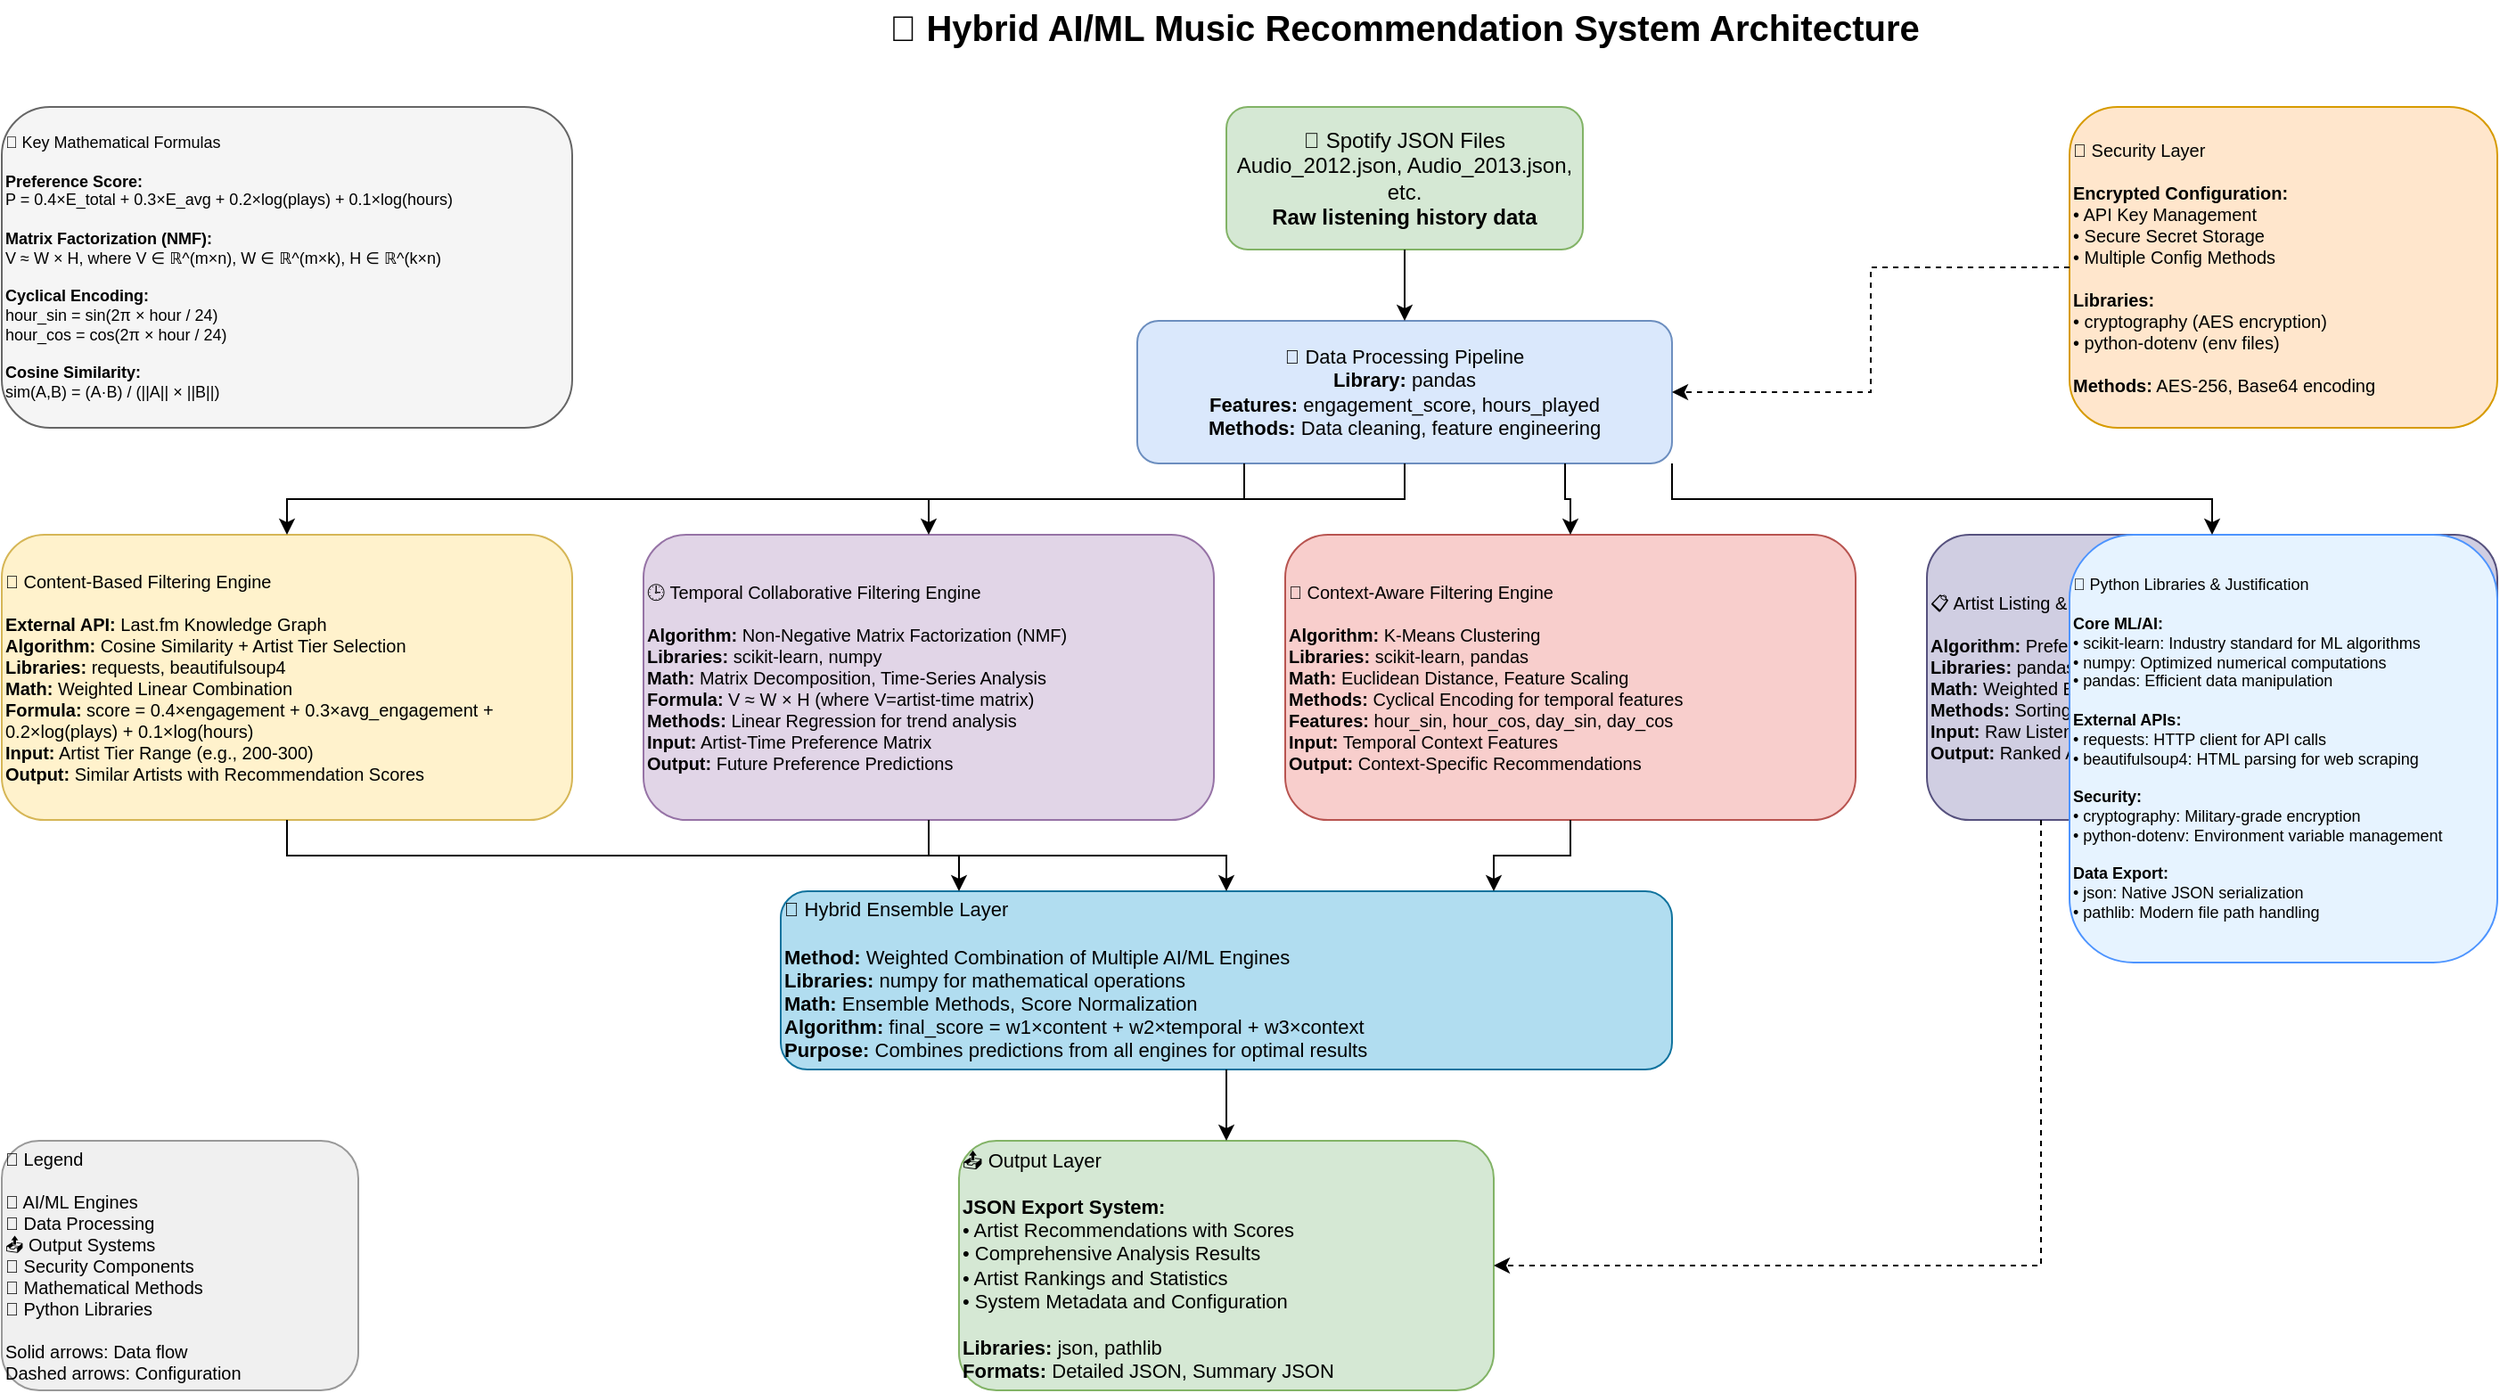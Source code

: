 <?xml version="1.0" encoding="UTF-8"?>
<mxfile version="24.7.17">
  <diagram name="Music-Recommendation-Architecture" id="music-rec-arch">
    <mxGraphModel dx="1422" dy="794" grid="1" gridSize="10" guides="1" tooltips="1" connect="1" arrows="1" fold="1" page="1" pageScale="1" pageWidth="1654" pageHeight="1169" math="0" shadow="0">
      <root>
        <mxCell id="0" />
        <mxCell id="1" parent="0" />
        
        <!-- Title -->
        <mxCell id="title" value="🎵 Hybrid AI/ML Music Recommendation System Architecture" style="text;html=1;strokeColor=none;fillColor=none;align=center;verticalAlign=middle;whiteSpace=wrap;rounded=0;fontSize=20;fontStyle=1;" vertex="1" parent="1">
          <mxGeometry x="527" y="20" width="600" height="30" as="geometry" />
        </mxCell>
        
        <!-- Data Input Layer -->
        <mxCell id="data-input" value="📁 Spotify JSON Files&lt;br&gt;Audio_2012.json, Audio_2013.json, etc.&lt;br&gt;&lt;b&gt;Raw listening history data&lt;/b&gt;" style="rounded=1;whiteSpace=wrap;html=1;fillColor=#d5e8d4;strokeColor=#82b366;fontSize=12;" vertex="1" parent="1">
          <mxGeometry x="727" y="80" width="200" height="80" as="geometry" />
        </mxCell>
        
        <!-- Data Processing Pipeline -->
        <mxCell id="data-processing" value="🔧 Data Processing Pipeline&lt;br&gt;&lt;b&gt;Library:&lt;/b&gt; pandas&lt;br&gt;&lt;b&gt;Features:&lt;/b&gt; engagement_score, hours_played&lt;br&gt;&lt;b&gt;Methods:&lt;/b&gt; Data cleaning, feature engineering" style="rounded=1;whiteSpace=wrap;html=1;fillColor=#dae8fc;strokeColor=#6c8ebf;fontSize=11;" vertex="1" parent="1">
          <mxGeometry x="677" y="200" width="300" height="80" as="geometry" />
        </mxCell>
        
        <!-- Content-Based Filtering Engine -->
        <mxCell id="content-engine" value="🎯 Content-Based Filtering Engine&lt;br&gt;&lt;br&gt;&lt;b&gt;External API:&lt;/b&gt; Last.fm Knowledge Graph&lt;br&gt;&lt;b&gt;Algorithm:&lt;/b&gt; Cosine Similarity + Artist Tier Selection&lt;br&gt;&lt;b&gt;Libraries:&lt;/b&gt; requests, beautifulsoup4&lt;br&gt;&lt;b&gt;Math:&lt;/b&gt; Weighted Linear Combination&lt;br&gt;&lt;b&gt;Formula:&lt;/b&gt; score = 0.4×engagement + 0.3×avg_engagement + 0.2×log(plays) + 0.1×log(hours)&lt;br&gt;&lt;b&gt;Input:&lt;/b&gt; Artist Tier Range (e.g., 200-300)&lt;br&gt;&lt;b&gt;Output:&lt;/b&gt; Similar Artists with Recommendation Scores" style="rounded=1;whiteSpace=wrap;html=1;fillColor=#fff2cc;strokeColor=#d6b656;fontSize=10;align=left;" vertex="1" parent="1">
          <mxGeometry x="40" y="320" width="320" height="160" as="geometry" />
        </mxCell>
        
        <!-- Temporal Collaborative Filtering Engine -->
        <mxCell id="temporal-engine" value="🕒 Temporal Collaborative Filtering Engine&lt;br&gt;&lt;br&gt;&lt;b&gt;Algorithm:&lt;/b&gt; Non-Negative Matrix Factorization (NMF)&lt;br&gt;&lt;b&gt;Libraries:&lt;/b&gt; scikit-learn, numpy&lt;br&gt;&lt;b&gt;Math:&lt;/b&gt; Matrix Decomposition, Time-Series Analysis&lt;br&gt;&lt;b&gt;Formula:&lt;/b&gt; V ≈ W × H (where V=artist-time matrix)&lt;br&gt;&lt;b&gt;Methods:&lt;/b&gt; Linear Regression for trend analysis&lt;br&gt;&lt;b&gt;Input:&lt;/b&gt; Artist-Time Preference Matrix&lt;br&gt;&lt;b&gt;Output:&lt;/b&gt; Future Preference Predictions" style="rounded=1;whiteSpace=wrap;html=1;fillColor=#e1d5e7;strokeColor=#9673a6;fontSize=10;align=left;" vertex="1" parent="1">
          <mxGeometry x="400" y="320" width="320" height="160" as="geometry" />
        </mxCell>
        
        <!-- Context-Aware Filtering Engine -->
        <mxCell id="context-engine" value="📅 Context-Aware Filtering Engine&lt;br&gt;&lt;br&gt;&lt;b&gt;Algorithm:&lt;/b&gt; K-Means Clustering&lt;br&gt;&lt;b&gt;Libraries:&lt;/b&gt; scikit-learn, pandas&lt;br&gt;&lt;b&gt;Math:&lt;/b&gt; Euclidean Distance, Feature Scaling&lt;br&gt;&lt;b&gt;Methods:&lt;/b&gt; Cyclical Encoding for temporal features&lt;br&gt;&lt;b&gt;Features:&lt;/b&gt; hour_sin, hour_cos, day_sin, day_cos&lt;br&gt;&lt;b&gt;Input:&lt;/b&gt; Temporal Context Features&lt;br&gt;&lt;b&gt;Output:&lt;/b&gt; Context-Specific Recommendations" style="rounded=1;whiteSpace=wrap;html=1;fillColor=#f8cecc;strokeColor=#b85450;fontSize=10;align=left;" vertex="1" parent="1">
          <mxGeometry x="760" y="320" width="320" height="160" as="geometry" />
        </mxCell>
        
        <!-- Artist Listing Engine -->
        <mxCell id="listing-engine" value="📋 Artist Listing &amp; Ranking Engine&lt;br&gt;&lt;br&gt;&lt;b&gt;Algorithm:&lt;/b&gt; Preference Modeling + Ranking&lt;br&gt;&lt;b&gt;Libraries:&lt;/b&gt; pandas, numpy&lt;br&gt;&lt;b&gt;Math:&lt;/b&gt; Weighted Ensemble, Statistical Analysis&lt;br&gt;&lt;b&gt;Methods:&lt;/b&gt; Sorting, Filtering, Search algorithms&lt;br&gt;&lt;b&gt;Input:&lt;/b&gt; Raw Listening Data&lt;br&gt;&lt;b&gt;Output:&lt;/b&gt; Ranked Artist Lists, Search Results" style="rounded=1;whiteSpace=wrap;html=1;fillColor=#d0cee2;strokeColor=#56517e;fontSize=10;align=left;" vertex="1" parent="1">
          <mxGeometry x="1120" y="320" width="320" height="160" as="geometry" />
        </mxCell>
        
        <!-- Hybrid Ensemble Layer -->
        <mxCell id="ensemble-layer" value="🧠 Hybrid Ensemble Layer&lt;br&gt;&lt;br&gt;&lt;b&gt;Method:&lt;/b&gt; Weighted Combination of Multiple AI/ML Engines&lt;br&gt;&lt;b&gt;Libraries:&lt;/b&gt; numpy for mathematical operations&lt;br&gt;&lt;b&gt;Math:&lt;/b&gt; Ensemble Methods, Score Normalization&lt;br&gt;&lt;b&gt;Algorithm:&lt;/b&gt; final_score = w1×content + w2×temporal + w3×context&lt;br&gt;&lt;b&gt;Purpose:&lt;/b&gt; Combines predictions from all engines for optimal results" style="rounded=1;whiteSpace=wrap;html=1;fillColor=#b1ddf0;strokeColor=#10739e;fontSize=11;align=left;" vertex="1" parent="1">
          <mxGeometry x="477" y="520" width="500" height="100" as="geometry" />
        </mxCell>
        
        <!-- Output Layer -->
        <mxCell id="output-layer" value="📤 Output Layer&lt;br&gt;&lt;br&gt;&lt;b&gt;JSON Export System:&lt;/b&gt;&lt;br&gt;• Artist Recommendations with Scores&lt;br&gt;• Comprehensive Analysis Results&lt;br&gt;• Artist Rankings and Statistics&lt;br&gt;• System Metadata and Configuration&lt;br&gt;&lt;br&gt;&lt;b&gt;Libraries:&lt;/b&gt; json, pathlib&lt;br&gt;&lt;b&gt;Formats:&lt;/b&gt; Detailed JSON, Summary JSON" style="rounded=1;whiteSpace=wrap;html=1;fillColor=#d5e8d4;strokeColor=#82b366;fontSize=11;align=left;" vertex="1" parent="1">
          <mxGeometry x="577" y="660" width="300" height="140" as="geometry" />
        </mxCell>
        
        <!-- Security Layer -->
        <mxCell id="security-layer" value="🔐 Security Layer&lt;br&gt;&lt;br&gt;&lt;b&gt;Encrypted Configuration:&lt;/b&gt;&lt;br&gt;• API Key Management&lt;br&gt;• Secure Secret Storage&lt;br&gt;• Multiple Config Methods&lt;br&gt;&lt;br&gt;&lt;b&gt;Libraries:&lt;/b&gt;&lt;br&gt;• cryptography (AES encryption)&lt;br&gt;• python-dotenv (env files)&lt;br&gt;&lt;br&gt;&lt;b&gt;Methods:&lt;/b&gt; AES-256, Base64 encoding" style="rounded=1;whiteSpace=wrap;html=1;fillColor=#ffe6cc;strokeColor=#d79b00;fontSize=10;align=left;" vertex="1" parent="1">
          <mxGeometry x="1200" y="80" width="240" height="180" as="geometry" />
        </mxCell>
        
        <!-- Mathematical Formulas Box -->
        <mxCell id="math-formulas" value="📐 Key Mathematical Formulas&lt;br&gt;&lt;br&gt;&lt;b&gt;Preference Score:&lt;/b&gt;&lt;br&gt;P = 0.4×E_total + 0.3×E_avg + 0.2×log(plays) + 0.1×log(hours)&lt;br&gt;&lt;br&gt;&lt;b&gt;Matrix Factorization (NMF):&lt;/b&gt;&lt;br&gt;V ≈ W × H, where V ∈ ℝ^(m×n), W ∈ ℝ^(m×k), H ∈ ℝ^(k×n)&lt;br&gt;&lt;br&gt;&lt;b&gt;Cyclical Encoding:&lt;/b&gt;&lt;br&gt;hour_sin = sin(2π × hour / 24)&lt;br&gt;hour_cos = cos(2π × hour / 24)&lt;br&gt;&lt;br&gt;&lt;b&gt;Cosine Similarity:&lt;/b&gt;&lt;br&gt;sim(A,B) = (A·B) / (||A|| × ||B||)" style="rounded=1;whiteSpace=wrap;html=1;fillColor=#f5f5f5;strokeColor=#666666;fontSize=9;align=left;" vertex="1" parent="1">
          <mxGeometry x="40" y="80" width="320" height="180" as="geometry" />
        </mxCell>
        
        <!-- Python Libraries Box -->
        <mxCell id="python-libraries" value="🐍 Python Libraries &amp; Justification&lt;br&gt;&lt;br&gt;&lt;b&gt;Core ML/AI:&lt;/b&gt;&lt;br&gt;• scikit-learn: Industry standard for ML algorithms&lt;br&gt;• numpy: Optimized numerical computations&lt;br&gt;• pandas: Efficient data manipulation&lt;br&gt;&lt;br&gt;&lt;b&gt;External APIs:&lt;/b&gt;&lt;br&gt;• requests: HTTP client for API calls&lt;br&gt;• beautifulsoup4: HTML parsing for web scraping&lt;br&gt;&lt;br&gt;&lt;b&gt;Security:&lt;/b&gt;&lt;br&gt;• cryptography: Military-grade encryption&lt;br&gt;• python-dotenv: Environment variable management&lt;br&gt;&lt;br&gt;&lt;b&gt;Data Export:&lt;/b&gt;&lt;br&gt;• json: Native JSON serialization&lt;br&gt;• pathlib: Modern file path handling" style="rounded=1;whiteSpace=wrap;html=1;fillColor=#e6f3ff;strokeColor=#4d94ff;fontSize=9;align=left;" vertex="1" parent="1">
          <mxGeometry x="1200" y="320" width="240" height="240" as="geometry" />
        </mxCell>
        
        <!-- Arrows and Connections -->
        <mxCell id="arrow1" style="edgeStyle=orthogonalEdgeStyle;rounded=0;orthogonalLoop=1;jettySize=auto;html=1;exitX=0.5;exitY=1;exitDx=0;exitDy=0;entryX=0.5;entryY=0;entryDx=0;entryDy=0;" edge="1" parent="1" source="data-input" target="data-processing">
          <mxGeometry relative="1" as="geometry" />
        </mxCell>
        
        <mxCell id="arrow2" style="edgeStyle=orthogonalEdgeStyle;rounded=0;orthogonalLoop=1;jettySize=auto;html=1;exitX=0.2;exitY=1;exitDx=0;exitDy=0;entryX=0.5;entryY=0;entryDx=0;entryDy=0;" edge="1" parent="1" source="data-processing" target="content-engine">
          <mxGeometry relative="1" as="geometry" />
        </mxCell>
        
        <mxCell id="arrow3" style="edgeStyle=orthogonalEdgeStyle;rounded=0;orthogonalLoop=1;jettySize=auto;html=1;exitX=0.5;exitY=1;exitDx=0;exitDy=0;entryX=0.5;entryY=0;entryDx=0;entryDy=0;" edge="1" parent="1" source="data-processing" target="temporal-engine">
          <mxGeometry relative="1" as="geometry" />
        </mxCell>
        
        <mxCell id="arrow4" style="edgeStyle=orthogonalEdgeStyle;rounded=0;orthogonalLoop=1;jettySize=auto;html=1;exitX=0.8;exitY=1;exitDx=0;exitDy=0;entryX=0.5;entryY=0;entryDx=0;entryDy=0;" edge="1" parent="1" source="data-processing" target="context-engine">
          <mxGeometry relative="1" as="geometry" />
        </mxCell>
        
        <mxCell id="arrow5" style="edgeStyle=orthogonalEdgeStyle;rounded=0;orthogonalLoop=1;jettySize=auto;html=1;exitX=1;exitY=1;exitDx=0;exitDy=0;entryX=0.5;entryY=0;entryDx=0;entryDy=0;" edge="1" parent="1" source="data-processing" target="listing-engine">
          <mxGeometry relative="1" as="geometry" />
        </mxCell>
        
        <mxCell id="arrow6" style="edgeStyle=orthogonalEdgeStyle;rounded=0;orthogonalLoop=1;jettySize=auto;html=1;exitX=0.5;exitY=1;exitDx=0;exitDy=0;entryX=0.2;entryY=0;entryDx=0;entryDy=0;" edge="1" parent="1" source="content-engine" target="ensemble-layer">
          <mxGeometry relative="1" as="geometry" />
        </mxCell>
        
        <mxCell id="arrow7" style="edgeStyle=orthogonalEdgeStyle;rounded=0;orthogonalLoop=1;jettySize=auto;html=1;exitX=0.5;exitY=1;exitDx=0;exitDy=0;entryX=0.5;entryY=0;entryDx=0;entryDy=0;" edge="1" parent="1" source="temporal-engine" target="ensemble-layer">
          <mxGeometry relative="1" as="geometry" />
        </mxCell>
        
        <mxCell id="arrow8" style="edgeStyle=orthogonalEdgeStyle;rounded=0;orthogonalLoop=1;jettySize=auto;html=1;exitX=0.5;exitY=1;exitDx=0;exitDy=0;entryX=0.8;entryY=0;entryDx=0;entryDy=0;" edge="1" parent="1" source="context-engine" target="ensemble-layer">
          <mxGeometry relative="1" as="geometry" />
        </mxCell>
        
        <mxCell id="arrow9" style="edgeStyle=orthogonalEdgeStyle;rounded=0;orthogonalLoop=1;jettySize=auto;html=1;exitX=0.5;exitY=1;exitDx=0;exitDy=0;entryX=0.5;entryY=0;entryDx=0;entryDy=0;" edge="1" parent="1" source="ensemble-layer" target="output-layer">
          <mxGeometry relative="1" as="geometry" />
        </mxCell>
        
        <mxCell id="arrow10" style="edgeStyle=orthogonalEdgeStyle;rounded=0;orthogonalLoop=1;jettySize=auto;html=1;exitX=0;exitY=0.5;exitDx=0;exitDy=0;entryX=1;entryY=0.5;entryDx=0;entryDy=0;dashed=1;" edge="1" parent="1" source="security-layer" target="data-processing">
          <mxGeometry relative="1" as="geometry" />
        </mxCell>
        
        <mxCell id="arrow11" style="edgeStyle=orthogonalEdgeStyle;rounded=0;orthogonalLoop=1;jettySize=auto;html=1;exitX=0.2;exitY=1;exitDx=0;exitDy=0;entryX=1;entryY=0.5;entryDx=0;entryDy=0;dashed=1;" edge="1" parent="1" source="listing-engine" target="output-layer">
          <mxGeometry relative="1" as="geometry" />
        </mxCell>
        
        <!-- Legend -->
        <mxCell id="legend" value="📖 Legend&lt;br&gt;&lt;br&gt;🎯 AI/ML Engines&lt;br&gt;🔧 Data Processing&lt;br&gt;📤 Output Systems&lt;br&gt;🔐 Security Components&lt;br&gt;📐 Mathematical Methods&lt;br&gt;🐍 Python Libraries&lt;br&gt;&lt;br&gt;Solid arrows: Data flow&lt;br&gt;Dashed arrows: Configuration" style="rounded=1;whiteSpace=wrap;html=1;fillColor=#f0f0f0;strokeColor=#999999;fontSize=10;align=left;" vertex="1" parent="1">
          <mxGeometry x="40" y="660" width="200" height="140" as="geometry" />
        </mxCell>
        
      </root>
    </mxGraphModel>
  </diagram>
</mxfile>

